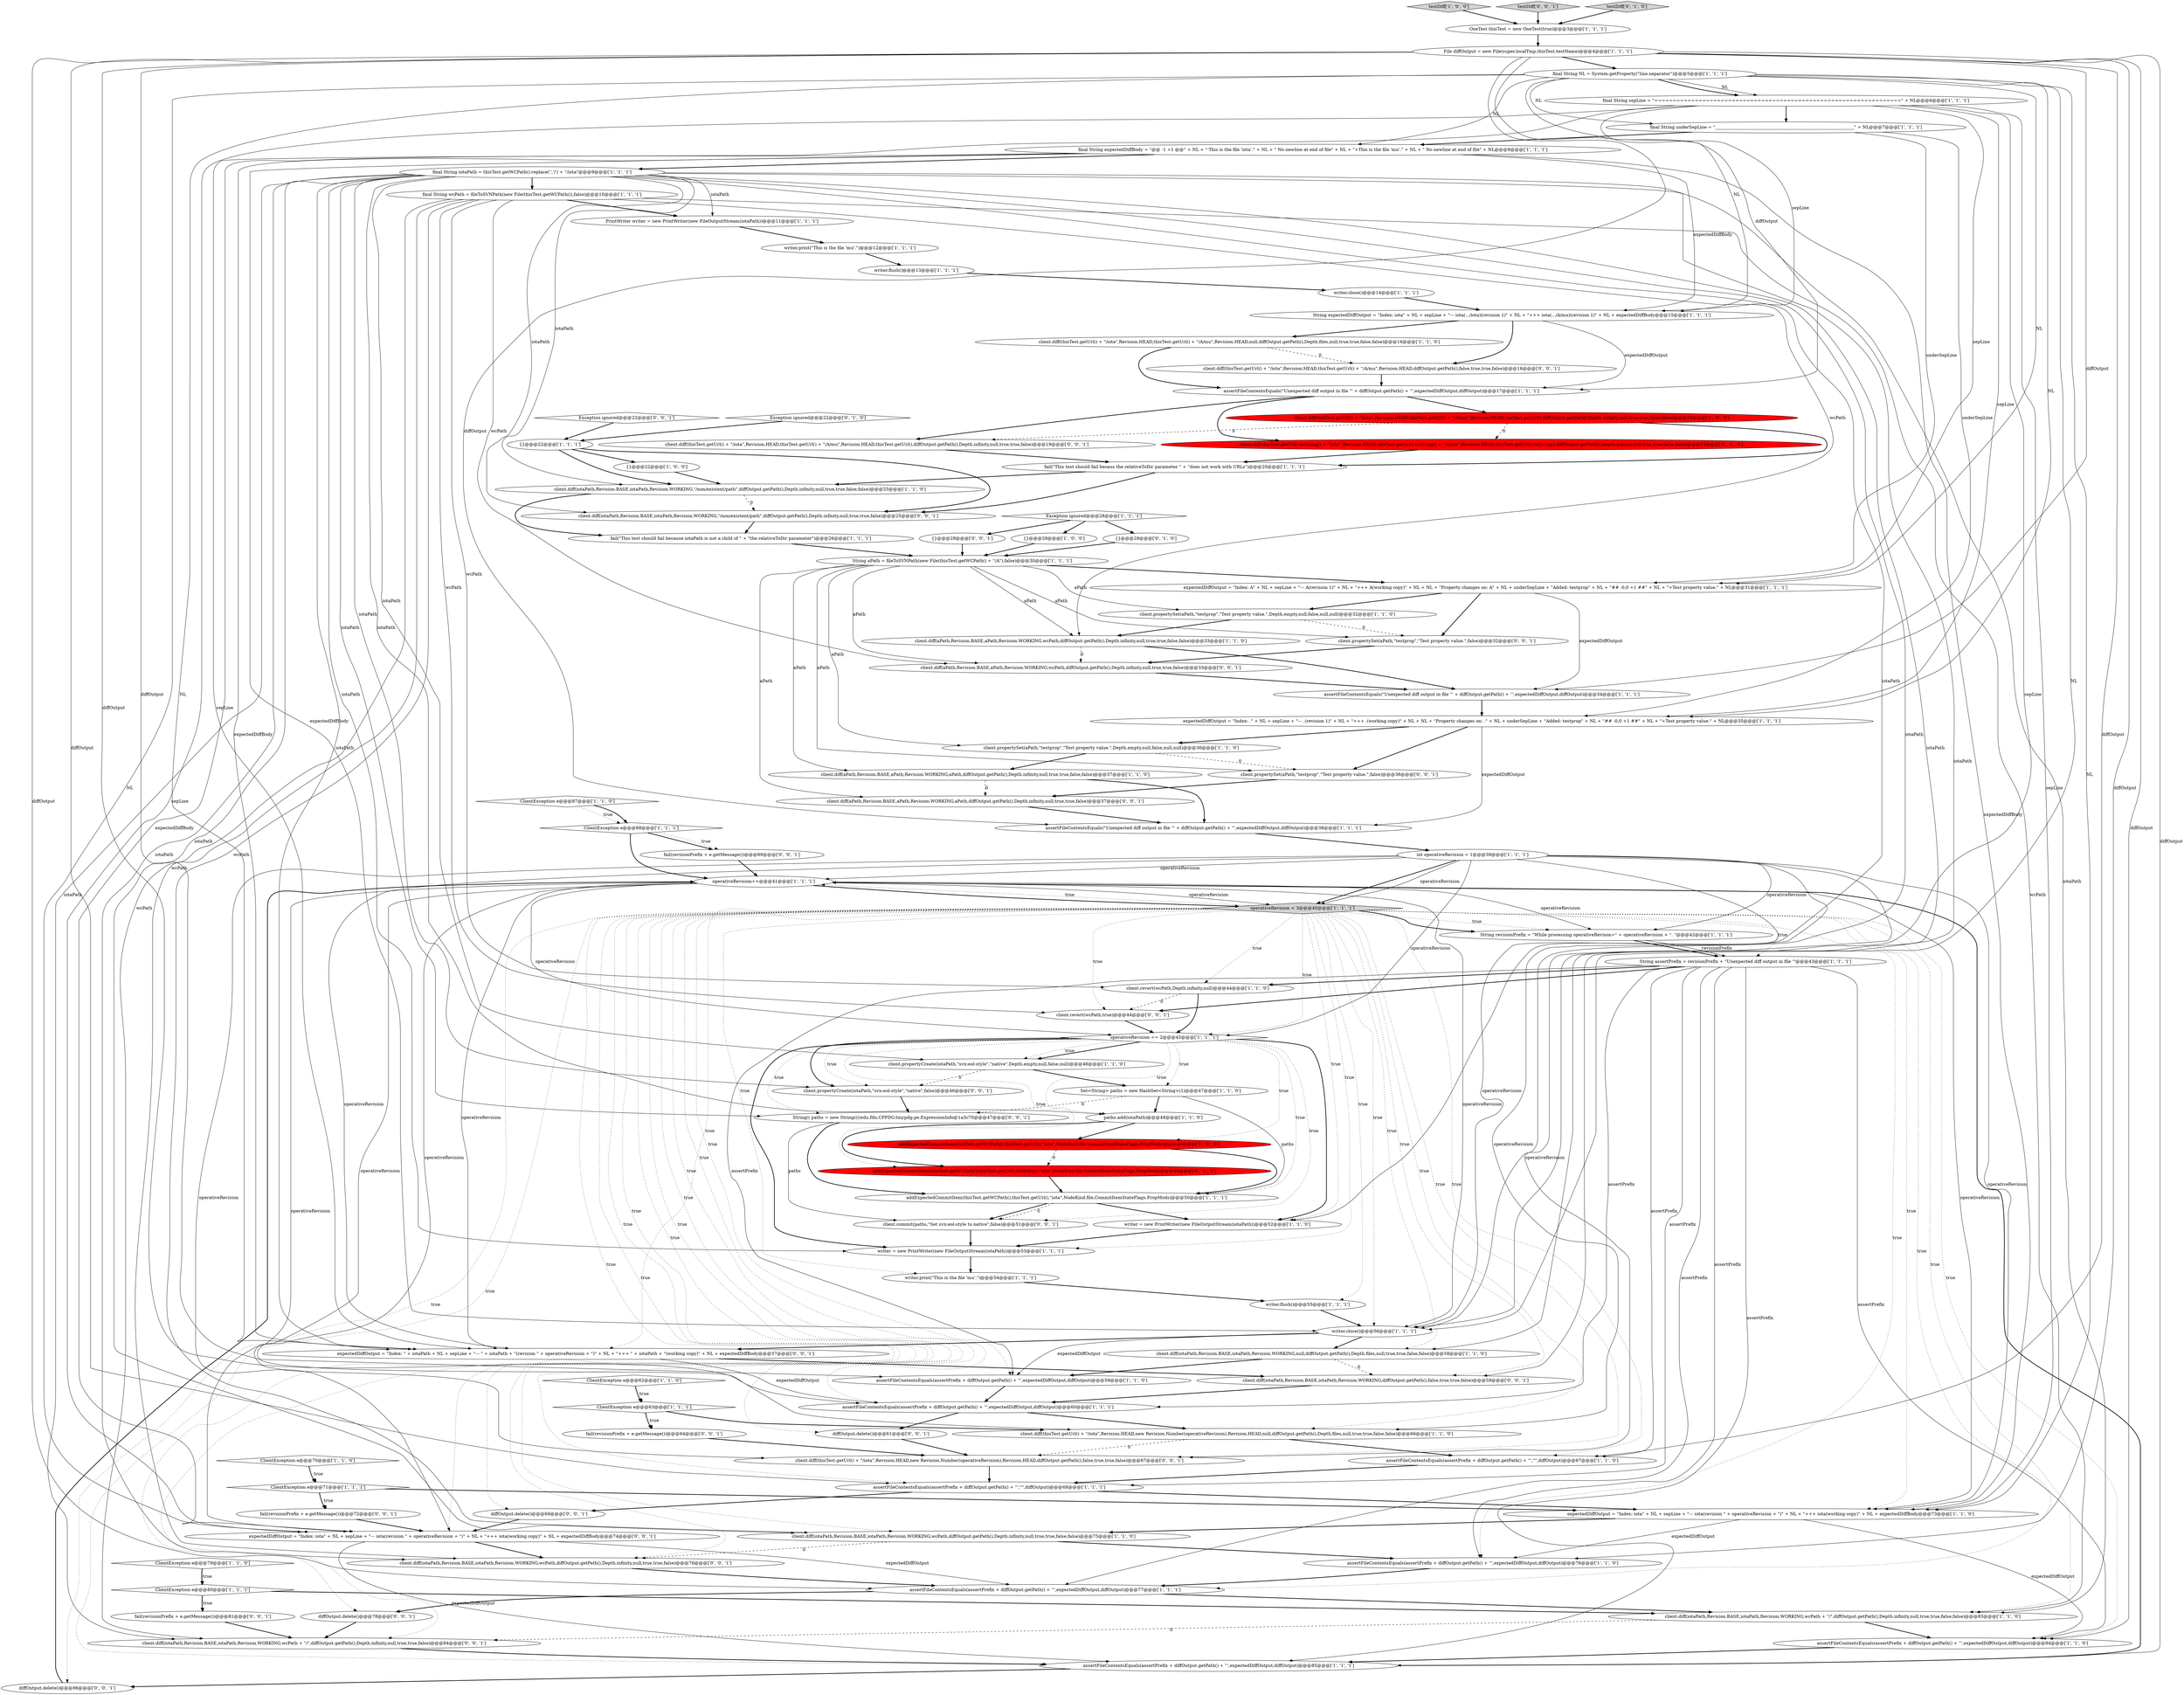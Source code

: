 digraph {
10 [style = filled, label = "operativeRevision++@@@41@@@['1', '1', '1']", fillcolor = white, shape = ellipse image = "AAA0AAABBB1BBB"];
45 [style = filled, label = "ClientException e@@@62@@@['1', '1', '0']", fillcolor = white, shape = diamond image = "AAA0AAABBB1BBB"];
79 [style = filled, label = "client.propertySet(aPath,\"testprop\",\"Test property value.\",false)@@@36@@@['0', '0', '1']", fillcolor = white, shape = ellipse image = "AAA0AAABBB3BBB"];
82 [style = filled, label = "String(( paths = new String((((edu.fdu.CPPDG.tinypdg.pe.ExpressionInfo@1a3c70@@@47@@@['0', '0', '1']", fillcolor = white, shape = ellipse image = "AAA0AAABBB3BBB"];
102 [style = filled, label = "client.revert(wcPath,true)@@@44@@@['0', '0', '1']", fillcolor = white, shape = ellipse image = "AAA0AAABBB3BBB"];
59 [style = filled, label = "assertFileContentsEquals(assertPrefix + diffOutput.getPath() + ''',expectedDiffOutput,diffOutput)@@@84@@@['1', '1', '0']", fillcolor = white, shape = ellipse image = "AAA0AAABBB1BBB"];
66 [style = filled, label = "client.diff(aPath,Revision.BASE,aPath,Revision.WORKING,aPath,diffOutput.getPath(),Depth.infinity,null,true,true,false,false)@@@37@@@['1', '1', '0']", fillcolor = white, shape = ellipse image = "AAA0AAABBB1BBB"];
83 [style = filled, label = "client.diff(thisTest.getUrl() + \"/iota\",Revision.HEAD,thisTest.getUrl() + \"/A/mu\",Revision.HEAD,diffOutput.getPath(),false,true,true,false)@@@16@@@['0', '0', '1']", fillcolor = white, shape = ellipse image = "AAA0AAABBB3BBB"];
15 [style = filled, label = "ClientException e@@@63@@@['1', '1', '1']", fillcolor = white, shape = diamond image = "AAA0AAABBB1BBB"];
99 [style = filled, label = "client.diff(iotaPath,Revision.BASE,iotaPath,Revision.WORKING,diffOutput.getPath(),false,true,true,false)@@@59@@@['0', '0', '1']", fillcolor = white, shape = ellipse image = "AAA0AAABBB3BBB"];
49 [style = filled, label = "assertFileContentsEquals(assertPrefix + diffOutput.getPath() + ''',\"\",diffOutput)@@@67@@@['1', '1', '0']", fillcolor = white, shape = ellipse image = "AAA0AAABBB1BBB"];
52 [style = filled, label = "expectedDiffOutput = \"Index: iota\" + NL + sepLine + \"--- iota(revision \" + operativeRevision + \")\" + NL + \"+++ iota(working copy)\" + NL + expectedDiffBody@@@73@@@['1', '1', '0']", fillcolor = white, shape = ellipse image = "AAA0AAABBB1BBB"];
96 [style = filled, label = "Exception ignored@@@22@@@['0', '0', '1']", fillcolor = white, shape = diamond image = "AAA0AAABBB3BBB"];
50 [style = filled, label = "client.diff(iotaPath,Revision.BASE,iotaPath,Revision.WORKING,null,diffOutput.getPath(),Depth.files,null,true,true,false,false)@@@58@@@['1', '1', '0']", fillcolor = white, shape = ellipse image = "AAA0AAABBB1BBB"];
12 [style = filled, label = "String expectedDiffOutput = \"Index: iota\" + NL + sepLine + \"--- iota(.../iota)(revision 1)\" + NL + \"+++ iota(.../A/mu)(revision 1)\" + NL + expectedDiffBody@@@15@@@['1', '1', '1']", fillcolor = white, shape = ellipse image = "AAA0AAABBB1BBB"];
64 [style = filled, label = "ClientException e@@@88@@@['1', '1', '1']", fillcolor = white, shape = diamond image = "AAA0AAABBB1BBB"];
47 [style = filled, label = "assertFileContentsEquals(assertPrefix + diffOutput.getPath() + ''',expectedDiffOutput,diffOutput)@@@60@@@['1', '1', '1']", fillcolor = white, shape = ellipse image = "AAA0AAABBB1BBB"];
26 [style = filled, label = "assertFileContentsEquals(assertPrefix + diffOutput.getPath() + ''',expectedDiffOutput,diffOutput)@@@59@@@['1', '1', '0']", fillcolor = white, shape = ellipse image = "AAA0AAABBB1BBB"];
31 [style = filled, label = "assertFileContentsEquals(assertPrefix + diffOutput.getPath() + ''',expectedDiffOutput,diffOutput)@@@77@@@['1', '1', '1']", fillcolor = white, shape = ellipse image = "AAA0AAABBB1BBB"];
74 [style = filled, label = "addExpectedCommitItem(thisTest.getWCPath(),thisTest.getUrl().toString(),\"iota\",NodeKind.file,CommitItemStateFlags.PropMods)@@@49@@@['0', '1', '0']", fillcolor = red, shape = ellipse image = "AAA1AAABBB2BBB"];
72 [style = filled, label = "{}@@@28@@@['0', '1', '0']", fillcolor = white, shape = ellipse image = "AAA0AAABBB2BBB"];
70 [style = filled, label = "assertFileContentsEquals(assertPrefix + diffOutput.getPath() + ''',expectedDiffOutput,diffOutput)@@@76@@@['1', '1', '0']", fillcolor = white, shape = ellipse image = "AAA0AAABBB1BBB"];
24 [style = filled, label = "client.diff(aPath,Revision.BASE,aPath,Revision.WORKING,wcPath,diffOutput.getPath(),Depth.infinity,null,true,true,false,false)@@@33@@@['1', '1', '0']", fillcolor = white, shape = ellipse image = "AAA0AAABBB1BBB"];
86 [style = filled, label = "client.diff(aPath,Revision.BASE,aPath,Revision.WORKING,wcPath,diffOutput.getPath(),Depth.infinity,null,true,true,false)@@@33@@@['0', '0', '1']", fillcolor = white, shape = ellipse image = "AAA0AAABBB3BBB"];
57 [style = filled, label = "{}@@@22@@@['1', '1', '1']", fillcolor = white, shape = ellipse image = "AAA0AAABBB1BBB"];
98 [style = filled, label = "{}@@@28@@@['0', '0', '1']", fillcolor = white, shape = ellipse image = "AAA0AAABBB3BBB"];
20 [style = filled, label = "client.revert(wcPath,Depth.infinity,null)@@@44@@@['1', '1', '0']", fillcolor = white, shape = ellipse image = "AAA0AAABBB1BBB"];
36 [style = filled, label = "{}@@@28@@@['1', '0', '0']", fillcolor = white, shape = ellipse image = "AAA0AAABBB1BBB"];
5 [style = filled, label = "writer.flush()@@@13@@@['1', '1', '1']", fillcolor = white, shape = ellipse image = "AAA0AAABBB1BBB"];
77 [style = filled, label = "client.diff(aPath,Revision.BASE,aPath,Revision.WORKING,aPath,diffOutput.getPath(),Depth.infinity,null,true,true,false)@@@37@@@['0', '0', '1']", fillcolor = white, shape = ellipse image = "AAA0AAABBB3BBB"];
53 [style = filled, label = "expectedDiffOutput = \"Index: .\" + NL + sepLine + \"--- .(revision 1)\" + NL + \"+++ .(working copy)\" + NL + NL + \"Property changes on: .\" + NL + underSepLine + \"Added: testprop\" + NL + \"## -0,0 +1 ##\" + NL + \"+Test property value.\" + NL@@@35@@@['1', '1', '1']", fillcolor = white, shape = ellipse image = "AAA0AAABBB1BBB"];
22 [style = filled, label = "String assertPrefix = revisionPrefix + \"Unexpected diff output in file '\"@@@43@@@['1', '1', '1']", fillcolor = white, shape = ellipse image = "AAA0AAABBB1BBB"];
9 [style = filled, label = "writer.flush()@@@55@@@['1', '1', '1']", fillcolor = white, shape = ellipse image = "AAA0AAABBB1BBB"];
37 [style = filled, label = "ClientException e@@@87@@@['1', '1', '0']", fillcolor = white, shape = diamond image = "AAA0AAABBB1BBB"];
60 [style = filled, label = "final String expectedDiffBody = \"@@ -1 +1 @@\" + NL + \"-This is the file 'iota'.\" + NL + \"\ No newline at end of file\" + NL + \"+This is the file 'mu'.\" + NL + \"\ No newline at end of file\" + NL@@@8@@@['1', '1', '1']", fillcolor = white, shape = ellipse image = "AAA0AAABBB1BBB"];
30 [style = filled, label = "writer.print(\"This is the file 'mu'.\")@@@54@@@['1', '1', '1']", fillcolor = white, shape = ellipse image = "AAA0AAABBB1BBB"];
8 [style = filled, label = "testDiff['1', '0', '0']", fillcolor = lightgray, shape = diamond image = "AAA0AAABBB1BBB"];
27 [style = filled, label = "addExpectedCommitItem(thisTest.getWCPath(),thisTest.getUrl(),\"iota\",NodeKind.file,CommitItemStateFlags.PropMods)@@@49@@@['1', '0', '0']", fillcolor = red, shape = ellipse image = "AAA1AAABBB1BBB"];
33 [style = filled, label = "OneTest thisTest = new OneTest(true)@@@3@@@['1', '1', '1']", fillcolor = white, shape = ellipse image = "AAA0AAABBB1BBB"];
0 [style = filled, label = "final String underSepLine = \"___________________________________________________________________\" + NL@@@7@@@['1', '1', '1']", fillcolor = white, shape = ellipse image = "AAA0AAABBB1BBB"];
78 [style = filled, label = "fail(revisionPrefix + e.getMessage())@@@81@@@['0', '0', '1']", fillcolor = white, shape = ellipse image = "AAA0AAABBB3BBB"];
76 [style = filled, label = "client.propertySet(aPath,\"testprop\",\"Test property value.\",false)@@@32@@@['0', '0', '1']", fillcolor = white, shape = ellipse image = "AAA0AAABBB3BBB"];
41 [style = filled, label = "client.propertyCreate(iotaPath,\"svn:eol-style\",\"native\",Depth.empty,null,false,null)@@@46@@@['1', '1', '0']", fillcolor = white, shape = ellipse image = "AAA0AAABBB1BBB"];
80 [style = filled, label = "client.propertyCreate(iotaPath,\"svn:eol-style\",\"native\",false)@@@46@@@['0', '0', '1']", fillcolor = white, shape = ellipse image = "AAA0AAABBB3BBB"];
61 [style = filled, label = "Exception ignored@@@28@@@['1', '1', '1']", fillcolor = white, shape = diamond image = "AAA0AAABBB1BBB"];
42 [style = filled, label = "client.propertySet(aPath,\"testprop\",\"Test property value.\",Depth.empty,null,false,null,null)@@@32@@@['1', '1', '0']", fillcolor = white, shape = ellipse image = "AAA0AAABBB1BBB"];
48 [style = filled, label = "writer = new PrintWriter(new FileOutputStream(iotaPath))@@@52@@@['1', '1', '0']", fillcolor = white, shape = ellipse image = "AAA0AAABBB1BBB"];
95 [style = filled, label = "expectedDiffOutput = \"Index: \" + iotaPath + NL + sepLine + \"--- \" + iotaPath + \"(revision \" + operativeRevision + \")\" + NL + \"+++ \" + iotaPath + \"(working copy)\" + NL + expectedDiffBody@@@57@@@['0', '0', '1']", fillcolor = white, shape = ellipse image = "AAA0AAABBB3BBB"];
71 [style = filled, label = "Exception ignored@@@22@@@['0', '1', '0']", fillcolor = white, shape = diamond image = "AAA0AAABBB2BBB"];
97 [style = filled, label = "client.diff(iotaPath,Revision.BASE,iotaPath,Revision.WORKING,\"/non/existent/path\",diffOutput.getPath(),Depth.infinity,null,true,true,false)@@@25@@@['0', '0', '1']", fillcolor = white, shape = ellipse image = "AAA0AAABBB3BBB"];
51 [style = filled, label = "fail(\"This test should fail because iotaPath is not a child of \" + \"the relativeToDir parameter\")@@@26@@@['1', '1', '1']", fillcolor = white, shape = ellipse image = "AAA0AAABBB1BBB"];
101 [style = filled, label = "client.commit(paths,\"Set svn:eol-style to native\",false)@@@51@@@['0', '0', '1']", fillcolor = white, shape = ellipse image = "AAA0AAABBB3BBB"];
85 [style = filled, label = "fail(revisionPrefix + e.getMessage())@@@89@@@['0', '0', '1']", fillcolor = white, shape = ellipse image = "AAA0AAABBB3BBB"];
68 [style = filled, label = "operativeRevision < 3@@@40@@@['1', '1', '1']", fillcolor = lightgray, shape = diamond image = "AAA0AAABBB1BBB"];
75 [style = filled, label = "client.diff(thisTest.getUrl().toString() + \"/iota\",Revision.HEAD,thisTest.getUrl().toString() + \"/A/mu\",Revision.HEAD,thisTest.getUrl().toString(),diffOutput.getPath(),Depth.infinity,null,true,true,false,false)@@@19@@@['0', '1', '0']", fillcolor = red, shape = ellipse image = "AAA1AAABBB2BBB"];
94 [style = filled, label = "client.diff(iotaPath,Revision.BASE,iotaPath,Revision.WORKING,wcPath + \"/\",diffOutput.getPath(),Depth.infinity,null,true,true,false)@@@84@@@['0', '0', '1']", fillcolor = white, shape = ellipse image = "AAA0AAABBB3BBB"];
91 [style = filled, label = "diffOutput.delete()@@@86@@@['0', '0', '1']", fillcolor = white, shape = ellipse image = "AAA0AAABBB3BBB"];
56 [style = filled, label = "PrintWriter writer = new PrintWriter(new FileOutputStream(iotaPath))@@@11@@@['1', '1', '1']", fillcolor = white, shape = ellipse image = "AAA0AAABBB1BBB"];
65 [style = filled, label = "assertFileContentsEquals(\"Unexpected diff output in file '\" + diffOutput.getPath() + ''',expectedDiffOutput,diffOutput)@@@17@@@['1', '1', '1']", fillcolor = white, shape = ellipse image = "AAA0AAABBB1BBB"];
92 [style = filled, label = "fail(revisionPrefix + e.getMessage())@@@72@@@['0', '0', '1']", fillcolor = white, shape = ellipse image = "AAA0AAABBB3BBB"];
46 [style = filled, label = "client.diff(iotaPath,Revision.BASE,iotaPath,Revision.WORKING,wcPath + \"/\",diffOutput.getPath(),Depth.infinity,null,true,true,false,false)@@@83@@@['1', '1', '0']", fillcolor = white, shape = ellipse image = "AAA0AAABBB1BBB"];
35 [style = filled, label = "Set<String> paths = new HashSet<String>(1)@@@47@@@['1', '1', '0']", fillcolor = white, shape = ellipse image = "AAA0AAABBB1BBB"];
28 [style = filled, label = "{}@@@22@@@['1', '0', '0']", fillcolor = white, shape = ellipse image = "AAA0AAABBB1BBB"];
63 [style = filled, label = "writer.print(\"This is the file 'mu'.\")@@@12@@@['1', '1', '1']", fillcolor = white, shape = ellipse image = "AAA0AAABBB1BBB"];
93 [style = filled, label = "testDiff['0', '0', '1']", fillcolor = lightgray, shape = diamond image = "AAA0AAABBB3BBB"];
32 [style = filled, label = "writer = new PrintWriter(new FileOutputStream(iotaPath))@@@53@@@['1', '1', '1']", fillcolor = white, shape = ellipse image = "AAA0AAABBB1BBB"];
81 [style = filled, label = "expectedDiffOutput = \"Index: iota\" + NL + sepLine + \"--- iota(revision \" + operativeRevision + \")\" + NL + \"+++ iota(working copy)\" + NL + expectedDiffBody@@@74@@@['0', '0', '1']", fillcolor = white, shape = ellipse image = "AAA0AAABBB3BBB"];
18 [style = filled, label = "fail(\"This test should fail becaus the relativeToDir parameter \" + \"does not work with URLs\")@@@20@@@['1', '1', '1']", fillcolor = white, shape = ellipse image = "AAA0AAABBB1BBB"];
90 [style = filled, label = "client.diff(thisTest.getUrl() + \"/iota\",Revision.HEAD,new Revision.Number(operativeRevision),Revision.HEAD,diffOutput.getPath(),false,true,true,false)@@@67@@@['0', '0', '1']", fillcolor = white, shape = ellipse image = "AAA0AAABBB3BBB"];
69 [style = filled, label = "String revisionPrefix = \"While processing operativeRevison=\" + operativeRevision + \". \"@@@42@@@['1', '1', '1']", fillcolor = white, shape = ellipse image = "AAA0AAABBB1BBB"];
44 [style = filled, label = "client.diff(iotaPath,Revision.BASE,iotaPath,Revision.WORKING,\"/non/existent/path\",diffOutput.getPath(),Depth.infinity,null,true,true,false,false)@@@25@@@['1', '1', '0']", fillcolor = white, shape = ellipse image = "AAA0AAABBB1BBB"];
4 [style = filled, label = "assertFileContentsEquals(\"Unexpected diff output in file '\" + diffOutput.getPath() + ''',expectedDiffOutput,diffOutput)@@@38@@@['1', '1', '1']", fillcolor = white, shape = ellipse image = "AAA0AAABBB1BBB"];
7 [style = filled, label = "ClientException e@@@80@@@['1', '1', '1']", fillcolor = white, shape = diamond image = "AAA0AAABBB1BBB"];
17 [style = filled, label = "ClientException e@@@79@@@['1', '1', '0']", fillcolor = white, shape = diamond image = "AAA0AAABBB1BBB"];
16 [style = filled, label = "ClientException e@@@71@@@['1', '1', '1']", fillcolor = white, shape = diamond image = "AAA0AAABBB1BBB"];
103 [style = filled, label = "fail(revisionPrefix + e.getMessage())@@@64@@@['0', '0', '1']", fillcolor = white, shape = ellipse image = "AAA0AAABBB3BBB"];
13 [style = filled, label = "writer.close()@@@14@@@['1', '1', '1']", fillcolor = white, shape = ellipse image = "AAA0AAABBB1BBB"];
88 [style = filled, label = "diffOutput.delete()@@@61@@@['0', '0', '1']", fillcolor = white, shape = ellipse image = "AAA0AAABBB3BBB"];
21 [style = filled, label = "assertFileContentsEquals(assertPrefix + diffOutput.getPath() + ''',expectedDiffOutput,diffOutput)@@@85@@@['1', '1', '1']", fillcolor = white, shape = ellipse image = "AAA0AAABBB1BBB"];
43 [style = filled, label = "client.diff(thisTest.getUrl() + \"/iota\",Revision.HEAD,thisTest.getUrl() + \"/A/mu\",Revision.HEAD,null,diffOutput.getPath(),Depth.files,null,true,true,false,false)@@@16@@@['1', '1', '0']", fillcolor = white, shape = ellipse image = "AAA0AAABBB1BBB"];
89 [style = filled, label = "diffOutput.delete()@@@78@@@['0', '0', '1']", fillcolor = white, shape = ellipse image = "AAA0AAABBB3BBB"];
14 [style = filled, label = "int operativeRevision = 1@@@39@@@['1', '1', '1']", fillcolor = white, shape = ellipse image = "AAA0AAABBB1BBB"];
40 [style = filled, label = "final String iotaPath = thisTest.getWCPath().replace('\','/') + \"/iota\"@@@9@@@['1', '1', '1']", fillcolor = white, shape = ellipse image = "AAA0AAABBB1BBB"];
67 [style = filled, label = "client.propertySet(aPath,\"testprop\",\"Test property value.\",Depth.empty,null,false,null,null)@@@36@@@['1', '1', '0']", fillcolor = white, shape = ellipse image = "AAA0AAABBB1BBB"];
100 [style = filled, label = "client.diff(thisTest.getUrl() + \"/iota\",Revision.HEAD,thisTest.getUrl() + \"/A/mu\",Revision.HEAD,thisTest.getUrl(),diffOutput.getPath(),Depth.infinity,null,true,true,false)@@@19@@@['0', '0', '1']", fillcolor = white, shape = ellipse image = "AAA0AAABBB3BBB"];
3 [style = filled, label = "assertFileContentsEquals(assertPrefix + diffOutput.getPath() + ''',\"\",diffOutput)@@@68@@@['1', '1', '1']", fillcolor = white, shape = ellipse image = "AAA0AAABBB1BBB"];
6 [style = filled, label = "final String wcPath = fileToSVNPath(new File(thisTest.getWCPath()),false)@@@10@@@['1', '1', '1']", fillcolor = white, shape = ellipse image = "AAA0AAABBB1BBB"];
25 [style = filled, label = "ClientException e@@@70@@@['1', '1', '0']", fillcolor = white, shape = diamond image = "AAA0AAABBB1BBB"];
11 [style = filled, label = "File diffOutput = new File(super.localTmp,thisTest.testName)@@@4@@@['1', '1', '1']", fillcolor = white, shape = ellipse image = "AAA0AAABBB1BBB"];
19 [style = filled, label = "client.diff(iotaPath,Revision.BASE,iotaPath,Revision.WORKING,wcPath,diffOutput.getPath(),Depth.infinity,null,true,true,false,false)@@@75@@@['1', '1', '0']", fillcolor = white, shape = ellipse image = "AAA0AAABBB1BBB"];
23 [style = filled, label = "writer.close()@@@56@@@['1', '1', '1']", fillcolor = white, shape = ellipse image = "AAA0AAABBB1BBB"];
38 [style = filled, label = "client.diff(thisTest.getUrl() + \"/iota\",Revision.HEAD,thisTest.getUrl() + \"/A/mu\",Revision.HEAD,thisTest.getUrl(),diffOutput.getPath(),Depth.infinity,null,true,true,false,false)@@@19@@@['1', '0', '0']", fillcolor = red, shape = ellipse image = "AAA1AAABBB1BBB"];
1 [style = filled, label = "String aPath = fileToSVNPath(new File(thisTest.getWCPath() + \"/A\"),false)@@@30@@@['1', '1', '1']", fillcolor = white, shape = ellipse image = "AAA0AAABBB1BBB"];
84 [style = filled, label = "diffOutput.delete()@@@69@@@['0', '0', '1']", fillcolor = white, shape = ellipse image = "AAA0AAABBB3BBB"];
55 [style = filled, label = "operativeRevision == 2@@@45@@@['1', '1', '1']", fillcolor = white, shape = diamond image = "AAA0AAABBB1BBB"];
87 [style = filled, label = "client.diff(iotaPath,Revision.BASE,iotaPath,Revision.WORKING,wcPath,diffOutput.getPath(),Depth.infinity,null,true,true,false)@@@76@@@['0', '0', '1']", fillcolor = white, shape = ellipse image = "AAA0AAABBB3BBB"];
34 [style = filled, label = "expectedDiffOutput = \"Index: A\" + NL + sepLine + \"--- A(revision 1)\" + NL + \"+++ A(working copy)\" + NL + NL + \"Property changes on: A\" + NL + underSepLine + \"Added: testprop\" + NL + \"## -0,0 +1 ##\" + NL + \"+Test property value.\" + NL@@@31@@@['1', '1', '1']", fillcolor = white, shape = ellipse image = "AAA0AAABBB1BBB"];
39 [style = filled, label = "final String NL = System.getProperty(\"line.separator\")@@@5@@@['1', '1', '1']", fillcolor = white, shape = ellipse image = "AAA0AAABBB1BBB"];
54 [style = filled, label = "assertFileContentsEquals(\"Unexpected diff output in file '\" + diffOutput.getPath() + ''',expectedDiffOutput,diffOutput)@@@34@@@['1', '1', '1']", fillcolor = white, shape = ellipse image = "AAA0AAABBB1BBB"];
2 [style = filled, label = "client.diff(thisTest.getUrl() + \"/iota\",Revision.HEAD,new Revision.Number(operativeRevision),Revision.HEAD,null,diffOutput.getPath(),Depth.files,null,true,true,false,false)@@@66@@@['1', '1', '0']", fillcolor = white, shape = ellipse image = "AAA0AAABBB1BBB"];
62 [style = filled, label = "addExpectedCommitItem(thisTest.getWCPath(),thisTest.getUrl(),\"iota\",NodeKind.file,CommitItemStateFlags.PropMods)@@@50@@@['1', '1', '1']", fillcolor = white, shape = ellipse image = "AAA0AAABBB1BBB"];
73 [style = filled, label = "testDiff['0', '1', '0']", fillcolor = lightgray, shape = diamond image = "AAA0AAABBB2BBB"];
58 [style = filled, label = "paths.add(iotaPath)@@@48@@@['1', '1', '0']", fillcolor = white, shape = ellipse image = "AAA0AAABBB1BBB"];
29 [style = filled, label = "final String sepLine = \"===================================================================\" + NL@@@6@@@['1', '1', '1']", fillcolor = white, shape = ellipse image = "AAA0AAABBB1BBB"];
21->10 [style = bold, label=""];
6->19 [style = solid, label="wcPath"];
39->81 [style = solid, label="NL"];
40->99 [style = solid, label="iotaPath"];
16->52 [style = bold, label=""];
40->6 [style = bold, label=""];
45->15 [style = dotted, label="true"];
10->68 [style = solid, label="operativeRevision"];
68->69 [style = bold, label=""];
55->74 [style = dotted, label="true"];
68->81 [style = dotted, label="true"];
6->102 [style = solid, label="wcPath"];
68->102 [style = dotted, label="true"];
14->69 [style = solid, label="operativeRevision"];
29->53 [style = solid, label="sepLine"];
14->2 [style = solid, label="operativeRevision"];
91->10 [style = bold, label=""];
40->80 [style = solid, label="iotaPath"];
39->53 [style = solid, label="NL"];
29->0 [style = bold, label=""];
24->86 [style = dashed, label="0"];
29->95 [style = solid, label="sepLine"];
68->69 [style = dotted, label="true"];
11->21 [style = solid, label="diffOutput"];
103->90 [style = bold, label=""];
51->1 [style = bold, label=""];
89->94 [style = bold, label=""];
15->103 [style = bold, label=""];
1->67 [style = solid, label="aPath"];
68->59 [style = dotted, label="true"];
12->65 [style = solid, label="expectedDiffOutput"];
68->9 [style = dotted, label="true"];
68->31 [style = dotted, label="true"];
68->94 [style = dotted, label="true"];
44->51 [style = bold, label=""];
55->48 [style = bold, label=""];
33->11 [style = bold, label=""];
29->52 [style = solid, label="sepLine"];
80->82 [style = bold, label=""];
18->44 [style = bold, label=""];
22->21 [style = solid, label="assertPrefix"];
22->59 [style = solid, label="assertPrefix"];
41->80 [style = dashed, label="0"];
2->49 [style = bold, label=""];
98->1 [style = bold, label=""];
38->100 [style = dashed, label="0"];
22->49 [style = solid, label="assertPrefix"];
10->69 [style = solid, label="operativeRevision"];
6->86 [style = solid, label="wcPath"];
54->53 [style = bold, label=""];
15->103 [style = dotted, label="true"];
70->31 [style = bold, label=""];
31->46 [style = bold, label=""];
10->23 [style = solid, label="operativeRevision"];
81->31 [style = solid, label="expectedDiffOutput"];
46->59 [style = bold, label=""];
55->80 [style = bold, label=""];
62->101 [style = bold, label=""];
39->29 [style = bold, label=""];
39->23 [style = solid, label="NL"];
44->97 [style = dashed, label="0"];
14->95 [style = solid, label="operativeRevision"];
68->70 [style = dotted, label="true"];
7->78 [style = dotted, label="true"];
40->50 [style = solid, label="iotaPath"];
55->41 [style = bold, label=""];
63->5 [style = bold, label=""];
10->2 [style = solid, label="operativeRevision"];
88->90 [style = bold, label=""];
52->59 [style = solid, label="expectedDiffOutput"];
14->90 [style = solid, label="operativeRevision"];
72->1 [style = bold, label=""];
7->46 [style = bold, label=""];
68->30 [style = dotted, label="true"];
68->95 [style = dotted, label="true"];
75->18 [style = bold, label=""];
1->24 [style = solid, label="aPath"];
19->87 [style = dashed, label="0"];
47->88 [style = bold, label=""];
68->23 [style = dotted, label="true"];
26->47 [style = bold, label=""];
95->99 [style = bold, label=""];
65->75 [style = bold, label=""];
11->4 [style = solid, label="diffOutput"];
39->12 [style = solid, label="NL"];
1->42 [style = solid, label="aPath"];
10->55 [style = solid, label="operativeRevision"];
55->27 [style = dotted, label="true"];
40->44 [style = solid, label="iotaPath"];
68->21 [style = dotted, label="true"];
34->42 [style = bold, label=""];
39->34 [style = solid, label="NL"];
40->46 [style = solid, label="iotaPath"];
68->84 [style = dotted, label="true"];
60->95 [style = solid, label="expectedDiffBody"];
64->85 [style = bold, label=""];
52->19 [style = bold, label=""];
37->64 [style = dotted, label="true"];
85->10 [style = bold, label=""];
20->102 [style = dashed, label="0"];
68->48 [style = dotted, label="true"];
1->77 [style = solid, label="aPath"];
2->90 [style = dashed, label="0"];
14->55 [style = solid, label="operativeRevision"];
14->52 [style = solid, label="operativeRevision"];
16->92 [style = bold, label=""];
21->91 [style = bold, label=""];
40->32 [style = solid, label="iotaPath"];
38->18 [style = bold, label=""];
11->65 [style = solid, label="diffOutput"];
13->12 [style = bold, label=""];
64->10 [style = bold, label=""];
7->78 [style = bold, label=""];
93->33 [style = bold, label=""];
65->38 [style = bold, label=""];
22->20 [style = bold, label=""];
65->100 [style = bold, label=""];
78->94 [style = bold, label=""];
76->86 [style = bold, label=""];
82->62 [style = bold, label=""];
11->59 [style = solid, label="diffOutput"];
97->51 [style = bold, label=""];
29->12 [style = solid, label="sepLine"];
40->56 [style = solid, label="iotaPath"];
52->70 [style = solid, label="expectedDiffOutput"];
47->2 [style = bold, label=""];
22->47 [style = solid, label="assertPrefix"];
48->32 [style = bold, label=""];
49->3 [style = bold, label=""];
62->48 [style = bold, label=""];
6->24 [style = solid, label="wcPath"];
68->10 [style = dotted, label="true"];
68->55 [style = dotted, label="true"];
34->54 [style = solid, label="expectedDiffOutput"];
11->70 [style = solid, label="diffOutput"];
55->32 [style = bold, label=""];
68->19 [style = dotted, label="true"];
66->77 [style = dashed, label="0"];
39->0 [style = solid, label="NL"];
68->52 [style = dotted, label="true"];
68->99 [style = dotted, label="true"];
11->49 [style = solid, label="diffOutput"];
68->2 [style = dotted, label="true"];
42->76 [style = dashed, label="0"];
67->79 [style = dashed, label="0"];
59->21 [style = bold, label=""];
61->72 [style = bold, label=""];
22->70 [style = solid, label="assertPrefix"];
22->31 [style = solid, label="assertPrefix"];
40->41 [style = solid, label="iotaPath"];
81->87 [style = bold, label=""];
8->33 [style = bold, label=""];
22->102 [style = bold, label=""];
14->68 [style = bold, label=""];
4->14 [style = bold, label=""];
55->58 [style = dotted, label="true"];
67->66 [style = bold, label=""];
45->15 [style = bold, label=""];
1->76 [style = solid, label="aPath"];
40->58 [style = solid, label="iotaPath"];
27->74 [style = dashed, label="0"];
14->68 [style = solid, label="operativeRevision"];
14->81 [style = solid, label="operativeRevision"];
27->62 [style = bold, label=""];
19->70 [style = bold, label=""];
102->55 [style = bold, label=""];
40->95 [style = solid, label="iotaPath"];
1->86 [style = solid, label="aPath"];
53->79 [style = bold, label=""];
90->3 [style = bold, label=""];
100->18 [style = bold, label=""];
6->46 [style = solid, label="wcPath"];
69->22 [style = bold, label=""];
92->81 [style = bold, label=""];
30->9 [style = bold, label=""];
68->49 [style = dotted, label="true"];
43->83 [style = dashed, label="0"];
60->52 [style = solid, label="expectedDiffBody"];
42->24 [style = bold, label=""];
32->30 [style = bold, label=""];
25->16 [style = bold, label=""];
40->87 [style = solid, label="iotaPath"];
40->19 [style = solid, label="iotaPath"];
55->35 [style = dotted, label="true"];
64->85 [style = dotted, label="true"];
94->21 [style = bold, label=""];
61->36 [style = bold, label=""];
11->26 [style = solid, label="diffOutput"];
40->48 [style = solid, label="iotaPath"];
14->10 [style = solid, label="operativeRevision"];
77->4 [style = bold, label=""];
68->87 [style = dotted, label="true"];
1->34 [style = bold, label=""];
6->56 [style = bold, label=""];
86->54 [style = bold, label=""];
74->62 [style = bold, label=""];
69->22 [style = solid, label="revisionPrefix"];
11->47 [style = solid, label="diffOutput"];
62->101 [style = dashed, label="0"];
58->74 [style = bold, label=""];
18->97 [style = bold, label=""];
5->13 [style = bold, label=""];
53->4 [style = solid, label="expectedDiffOutput"];
43->65 [style = bold, label=""];
37->64 [style = bold, label=""];
22->26 [style = solid, label="assertPrefix"];
35->62 [style = solid, label="paths"];
0->53 [style = solid, label="underSepLine"];
35->58 [style = bold, label=""];
10->52 [style = solid, label="operativeRevision"];
68->88 [style = dotted, label="true"];
55->80 [style = dotted, label="true"];
40->94 [style = solid, label="iotaPath"];
16->92 [style = dotted, label="true"];
46->94 [style = dashed, label="0"];
23->95 [style = bold, label=""];
61->98 [style = bold, label=""];
6->94 [style = solid, label="wcPath"];
56->63 [style = bold, label=""];
12->43 [style = bold, label=""];
57->97 [style = bold, label=""];
1->79 [style = solid, label="aPath"];
10->90 [style = solid, label="operativeRevision"];
82->101 [style = solid, label="paths"];
40->82 [style = solid, label="iotaPath"];
53->67 [style = bold, label=""];
34->76 [style = bold, label=""];
55->62 [style = dotted, label="true"];
0->34 [style = solid, label="underSepLine"];
25->16 [style = dotted, label="true"];
23->50 [style = bold, label=""];
41->35 [style = bold, label=""];
50->26 [style = bold, label=""];
11->54 [style = solid, label="diffOutput"];
12->83 [style = bold, label=""];
15->2 [style = bold, label=""];
10->68 [style = bold, label=""];
68->32 [style = dotted, label="true"];
58->27 [style = bold, label=""];
22->3 [style = solid, label="assertPrefix"];
3->52 [style = bold, label=""];
95->47 [style = solid, label="expectedDiffOutput"];
60->81 [style = solid, label="expectedDiffBody"];
101->32 [style = bold, label=""];
57->28 [style = bold, label=""];
40->23 [style = solid, label="iotaPath"];
40->97 [style = solid, label="iotaPath"];
55->82 [style = dotted, label="true"];
60->12 [style = solid, label="expectedDiffBody"];
31->89 [style = bold, label=""];
39->95 [style = solid, label="NL"];
68->20 [style = dotted, label="true"];
55->101 [style = dotted, label="true"];
68->90 [style = dotted, label="true"];
1->66 [style = solid, label="aPath"];
66->4 [style = bold, label=""];
60->23 [style = solid, label="expectedDiffBody"];
68->89 [style = dotted, label="true"];
36->1 [style = bold, label=""];
38->75 [style = dashed, label="0"];
20->55 [style = bold, label=""];
79->77 [style = bold, label=""];
24->54 [style = bold, label=""];
29->81 [style = solid, label="sepLine"];
29->23 [style = solid, label="sepLine"];
17->7 [style = bold, label=""];
9->23 [style = bold, label=""];
68->91 [style = dotted, label="true"];
68->3 [style = dotted, label="true"];
10->81 [style = solid, label="operativeRevision"];
71->57 [style = bold, label=""];
83->65 [style = bold, label=""];
6->20 [style = solid, label="wcPath"];
14->23 [style = solid, label="operativeRevision"];
0->60 [style = bold, label=""];
39->52 [style = solid, label="NL"];
87->31 [style = bold, label=""];
11->3 [style = solid, label="diffOutput"];
35->82 [style = dashed, label="0"];
99->47 [style = bold, label=""];
68->50 [style = dotted, label="true"];
11->31 [style = solid, label="diffOutput"];
60->40 [style = bold, label=""];
50->99 [style = dashed, label="0"];
73->33 [style = bold, label=""];
10->95 [style = solid, label="operativeRevision"];
28->44 [style = bold, label=""];
39->60 [style = solid, label="NL"];
11->39 [style = bold, label=""];
96->57 [style = bold, label=""];
23->26 [style = solid, label="expectedDiffOutput"];
57->44 [style = bold, label=""];
68->46 [style = dotted, label="true"];
17->7 [style = dotted, label="true"];
6->87 [style = solid, label="wcPath"];
84->81 [style = bold, label=""];
55->41 [style = dotted, label="true"];
68->22 [style = dotted, label="true"];
39->29 [style = solid, label="NL"];
81->21 [style = solid, label="expectedDiffOutput"];
3->84 [style = bold, label=""];
68->26 [style = dotted, label="true"];
29->34 [style = solid, label="sepLine"];
68->47 [style = dotted, label="true"];
}
